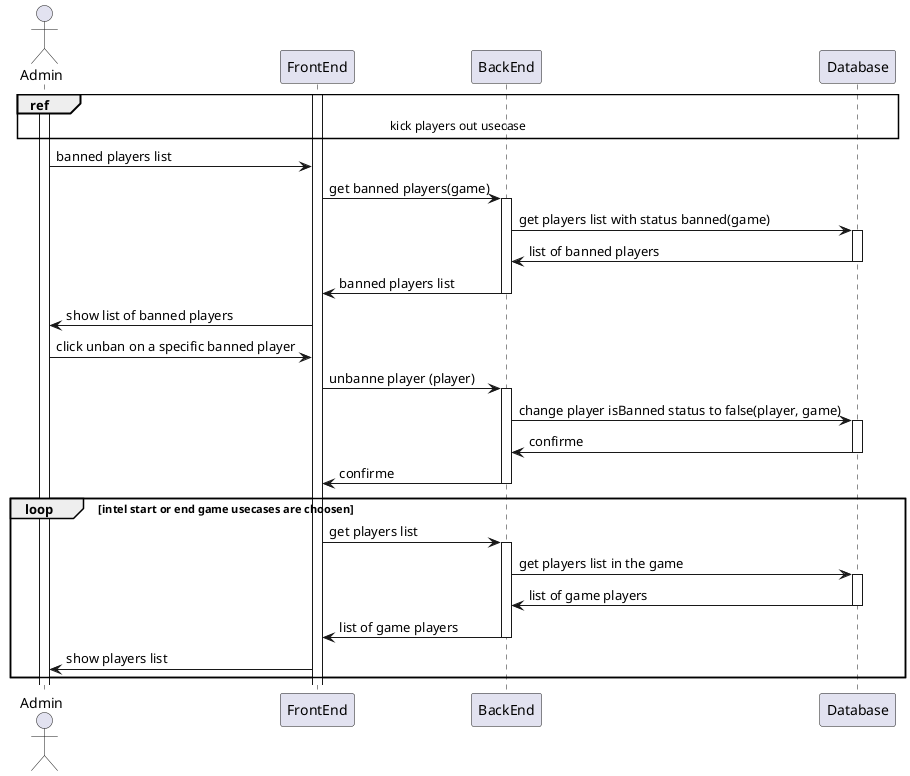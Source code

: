 @startuml

actor Admin

Activate Admin
Activate FrontEnd

ref over Admin, FrontEnd, BackEnd, Database : kick players out usecase

Admin ->  FrontEnd : banned players list
FrontEnd -> BackEnd : get banned players(game)
Activate BackEnd

BackEnd -> Database : get players list with status banned(game)
Activate Database

Database -> BackEnd : list of banned players
deactivate Database

BackEnd -> FrontEnd : banned players list
deactivate BackEnd

FrontEnd -> Admin : show list of banned players

Admin -> FrontEnd : click unban on a specific banned player
FrontEnd -> BackEnd : unbanne player (player)
Activate BackEnd

BackEnd -> Database : change player isBanned status to false(player, game)
Activate Database

Database -> BackEnd : confirme
deactivate Database

BackEnd -> FrontEnd : confirme
deactivate BackEnd


loop intel start or end game usecases are choosen

    FrontEnd -> BackEnd : get players list
    Activate BackEnd

    BackEnd -> Database : get players list in the game
    Activate Database

    Database -> BackEnd : list of game players
    deactivate Database

    BackEnd -> FrontEnd : list of game players
    deactivate BackEnd

    FrontEnd -> Admin : show players list

end

@enduml
